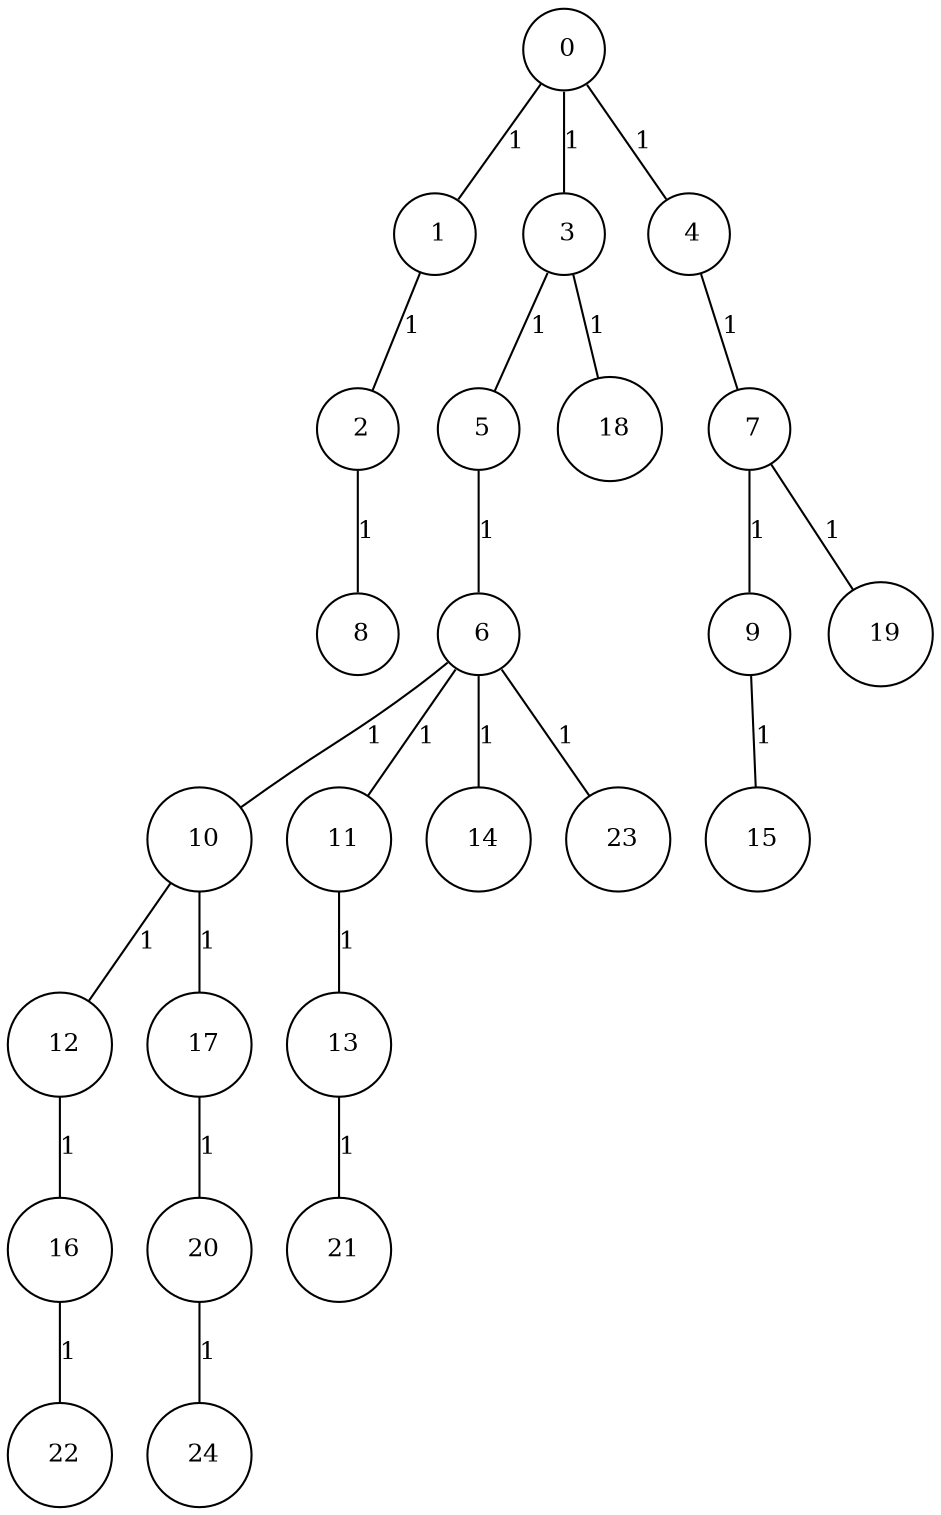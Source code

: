 graph G {
size="8.5,11;"
ratio = "expand;"
fixedsize="true;"
overlap="scale;"
node[shape=circle,width=.12,hight=.12,fontsize=12]
edge[fontsize=12]

0[label=" 0" color=black, pos="1.1874417,0.93641321!"];
1[label=" 1" color=black, pos="0.34338231,1.8050421!"];
2[label=" 2" color=black, pos="0.3722126,1.0860138!"];
3[label=" 3" color=black, pos="0.82679927,2.0348344!"];
4[label=" 4" color=black, pos="1.5410729,0.50331781!"];
5[label=" 5" color=black, pos="1.1124687,0.71288518!"];
6[label=" 6" color=black, pos="0.15950783,2.0096966!"];
7[label=" 7" color=black, pos="1.6644444,0.52270637!"];
8[label=" 8" color=black, pos="2.2818678,1.6274042!"];
9[label=" 9" color=black, pos="1.8374302,0.53297644!"];
10[label=" 10" color=black, pos="0.4842911,1.9337307!"];
11[label=" 11" color=black, pos="0.0096536372,0.71875543!"];
12[label=" 12" color=black, pos="0.40981655,0.03861158!"];
13[label=" 13" color=black, pos="2.1476649,2.7593904!"];
14[label=" 14" color=black, pos="2.5360105,0.79889515!"];
15[label=" 15" color=black, pos="0.8172139,2.0523409!"];
16[label=" 16" color=black, pos="0.78072109,2.7243318!"];
17[label=" 17" color=black, pos="2.1121915,0.82779414!"];
18[label=" 18" color=black, pos="2.8762985,2.907573!"];
19[label=" 19" color=black, pos="2.7300899,0.43667862!"];
20[label=" 20" color=black, pos="2.8484017,1.6621917!"];
21[label=" 21" color=black, pos="0.22678696,0.30323924!"];
22[label=" 22" color=black, pos="1.1906692,2.9632523!"];
23[label=" 23" color=black, pos="0.42373591,2.1069648!"];
24[label=" 24" color=black, pos="2.6953384,2.8226083!"];
0--1[label="1"]
0--3[label="1"]
0--4[label="1"]
1--2[label="1"]
2--8[label="1"]
3--5[label="1"]
3--18[label="1"]
4--7[label="1"]
5--6[label="1"]
6--10[label="1"]
6--11[label="1"]
6--14[label="1"]
6--23[label="1"]
7--9[label="1"]
7--19[label="1"]
9--15[label="1"]
10--12[label="1"]
10--17[label="1"]
11--13[label="1"]
12--16[label="1"]
13--21[label="1"]
16--22[label="1"]
17--20[label="1"]
20--24[label="1"]

}
